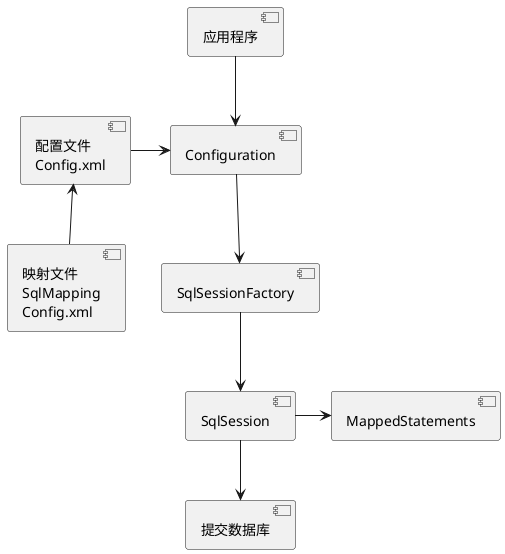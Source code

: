 @startuml

[配置文件\nConfig.xml] as config
[映射文件\nSqlMapping\nConfig.xml] as sqlMapper

sqlMapper -up-> config
config -right-> [Configuration]
[应用程序] -down-> [Configuration]
[Configuration] -down-> [SqlSessionFactory]
[SqlSessionFactory] -down-> [SqlSession]
[SqlSession] -right-> [MappedStatements]
[SqlSession] -down-> [提交数据库]
@enduml